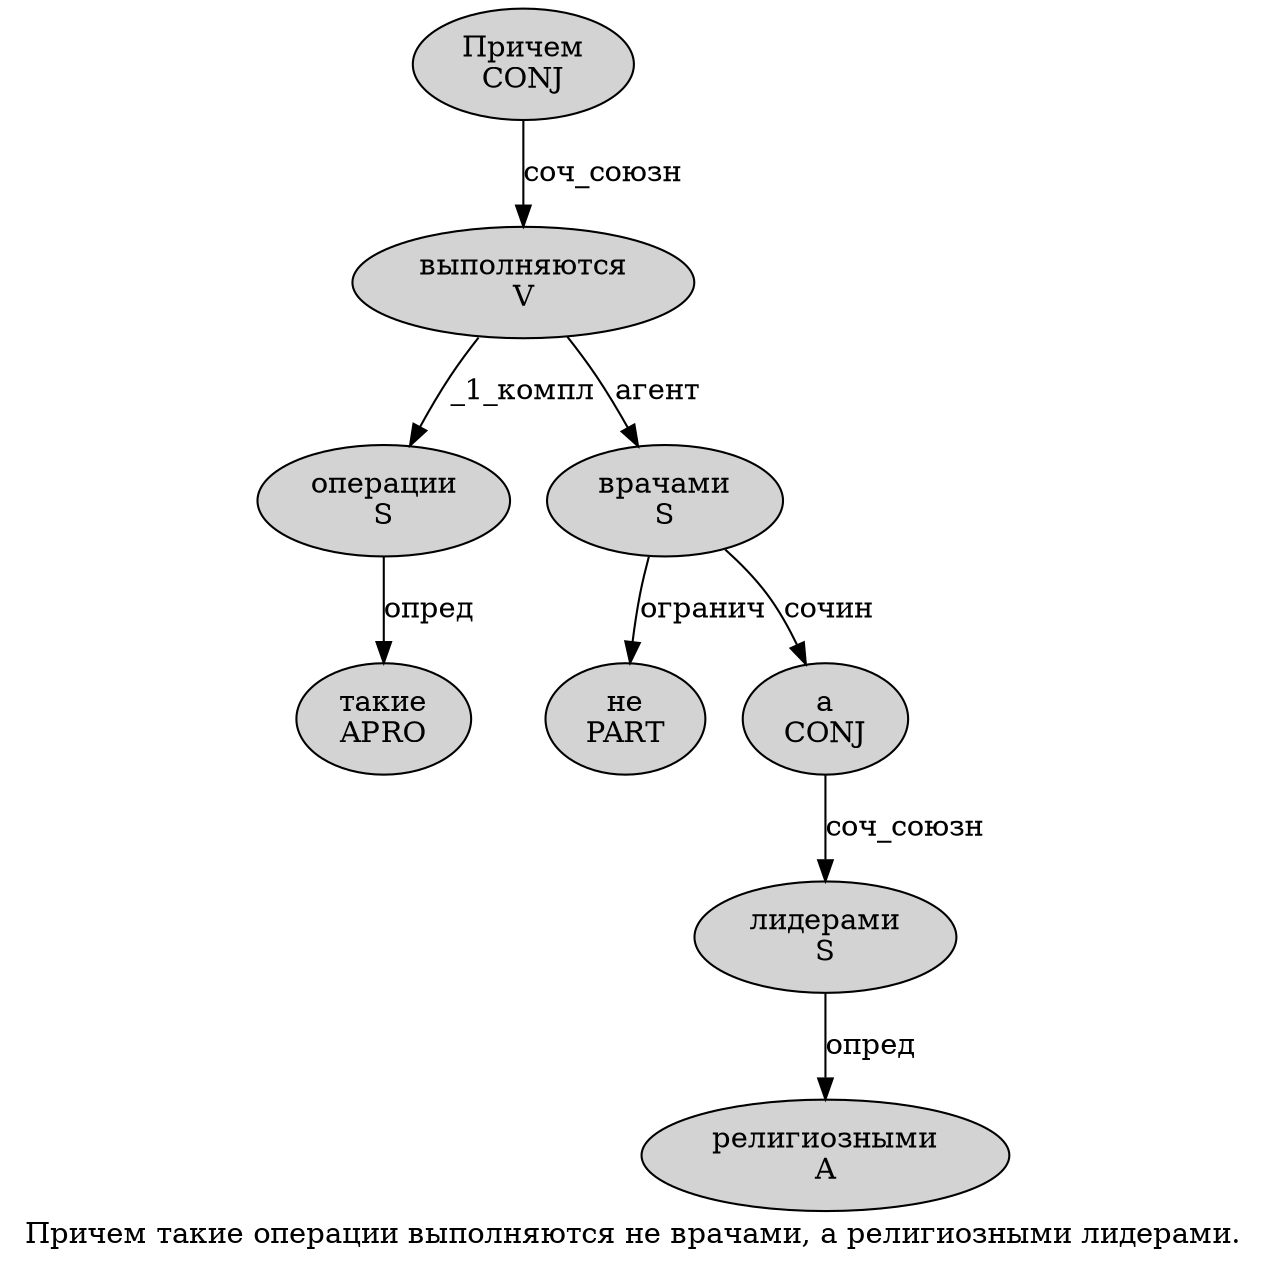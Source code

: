 digraph SENTENCE_1376 {
	graph [label="Причем такие операции выполняются не врачами, а религиозными лидерами."]
	node [style=filled]
		0 [label="Причем
CONJ" color="" fillcolor=lightgray penwidth=1 shape=ellipse]
		1 [label="такие
APRO" color="" fillcolor=lightgray penwidth=1 shape=ellipse]
		2 [label="операции
S" color="" fillcolor=lightgray penwidth=1 shape=ellipse]
		3 [label="выполняются
V" color="" fillcolor=lightgray penwidth=1 shape=ellipse]
		4 [label="не
PART" color="" fillcolor=lightgray penwidth=1 shape=ellipse]
		5 [label="врачами
S" color="" fillcolor=lightgray penwidth=1 shape=ellipse]
		7 [label="а
CONJ" color="" fillcolor=lightgray penwidth=1 shape=ellipse]
		8 [label="религиозными
A" color="" fillcolor=lightgray penwidth=1 shape=ellipse]
		9 [label="лидерами
S" color="" fillcolor=lightgray penwidth=1 shape=ellipse]
			2 -> 1 [label="опред"]
			0 -> 3 [label="соч_союзн"]
			9 -> 8 [label="опред"]
			5 -> 4 [label="огранич"]
			5 -> 7 [label="сочин"]
			3 -> 2 [label="_1_компл"]
			3 -> 5 [label="агент"]
			7 -> 9 [label="соч_союзн"]
}